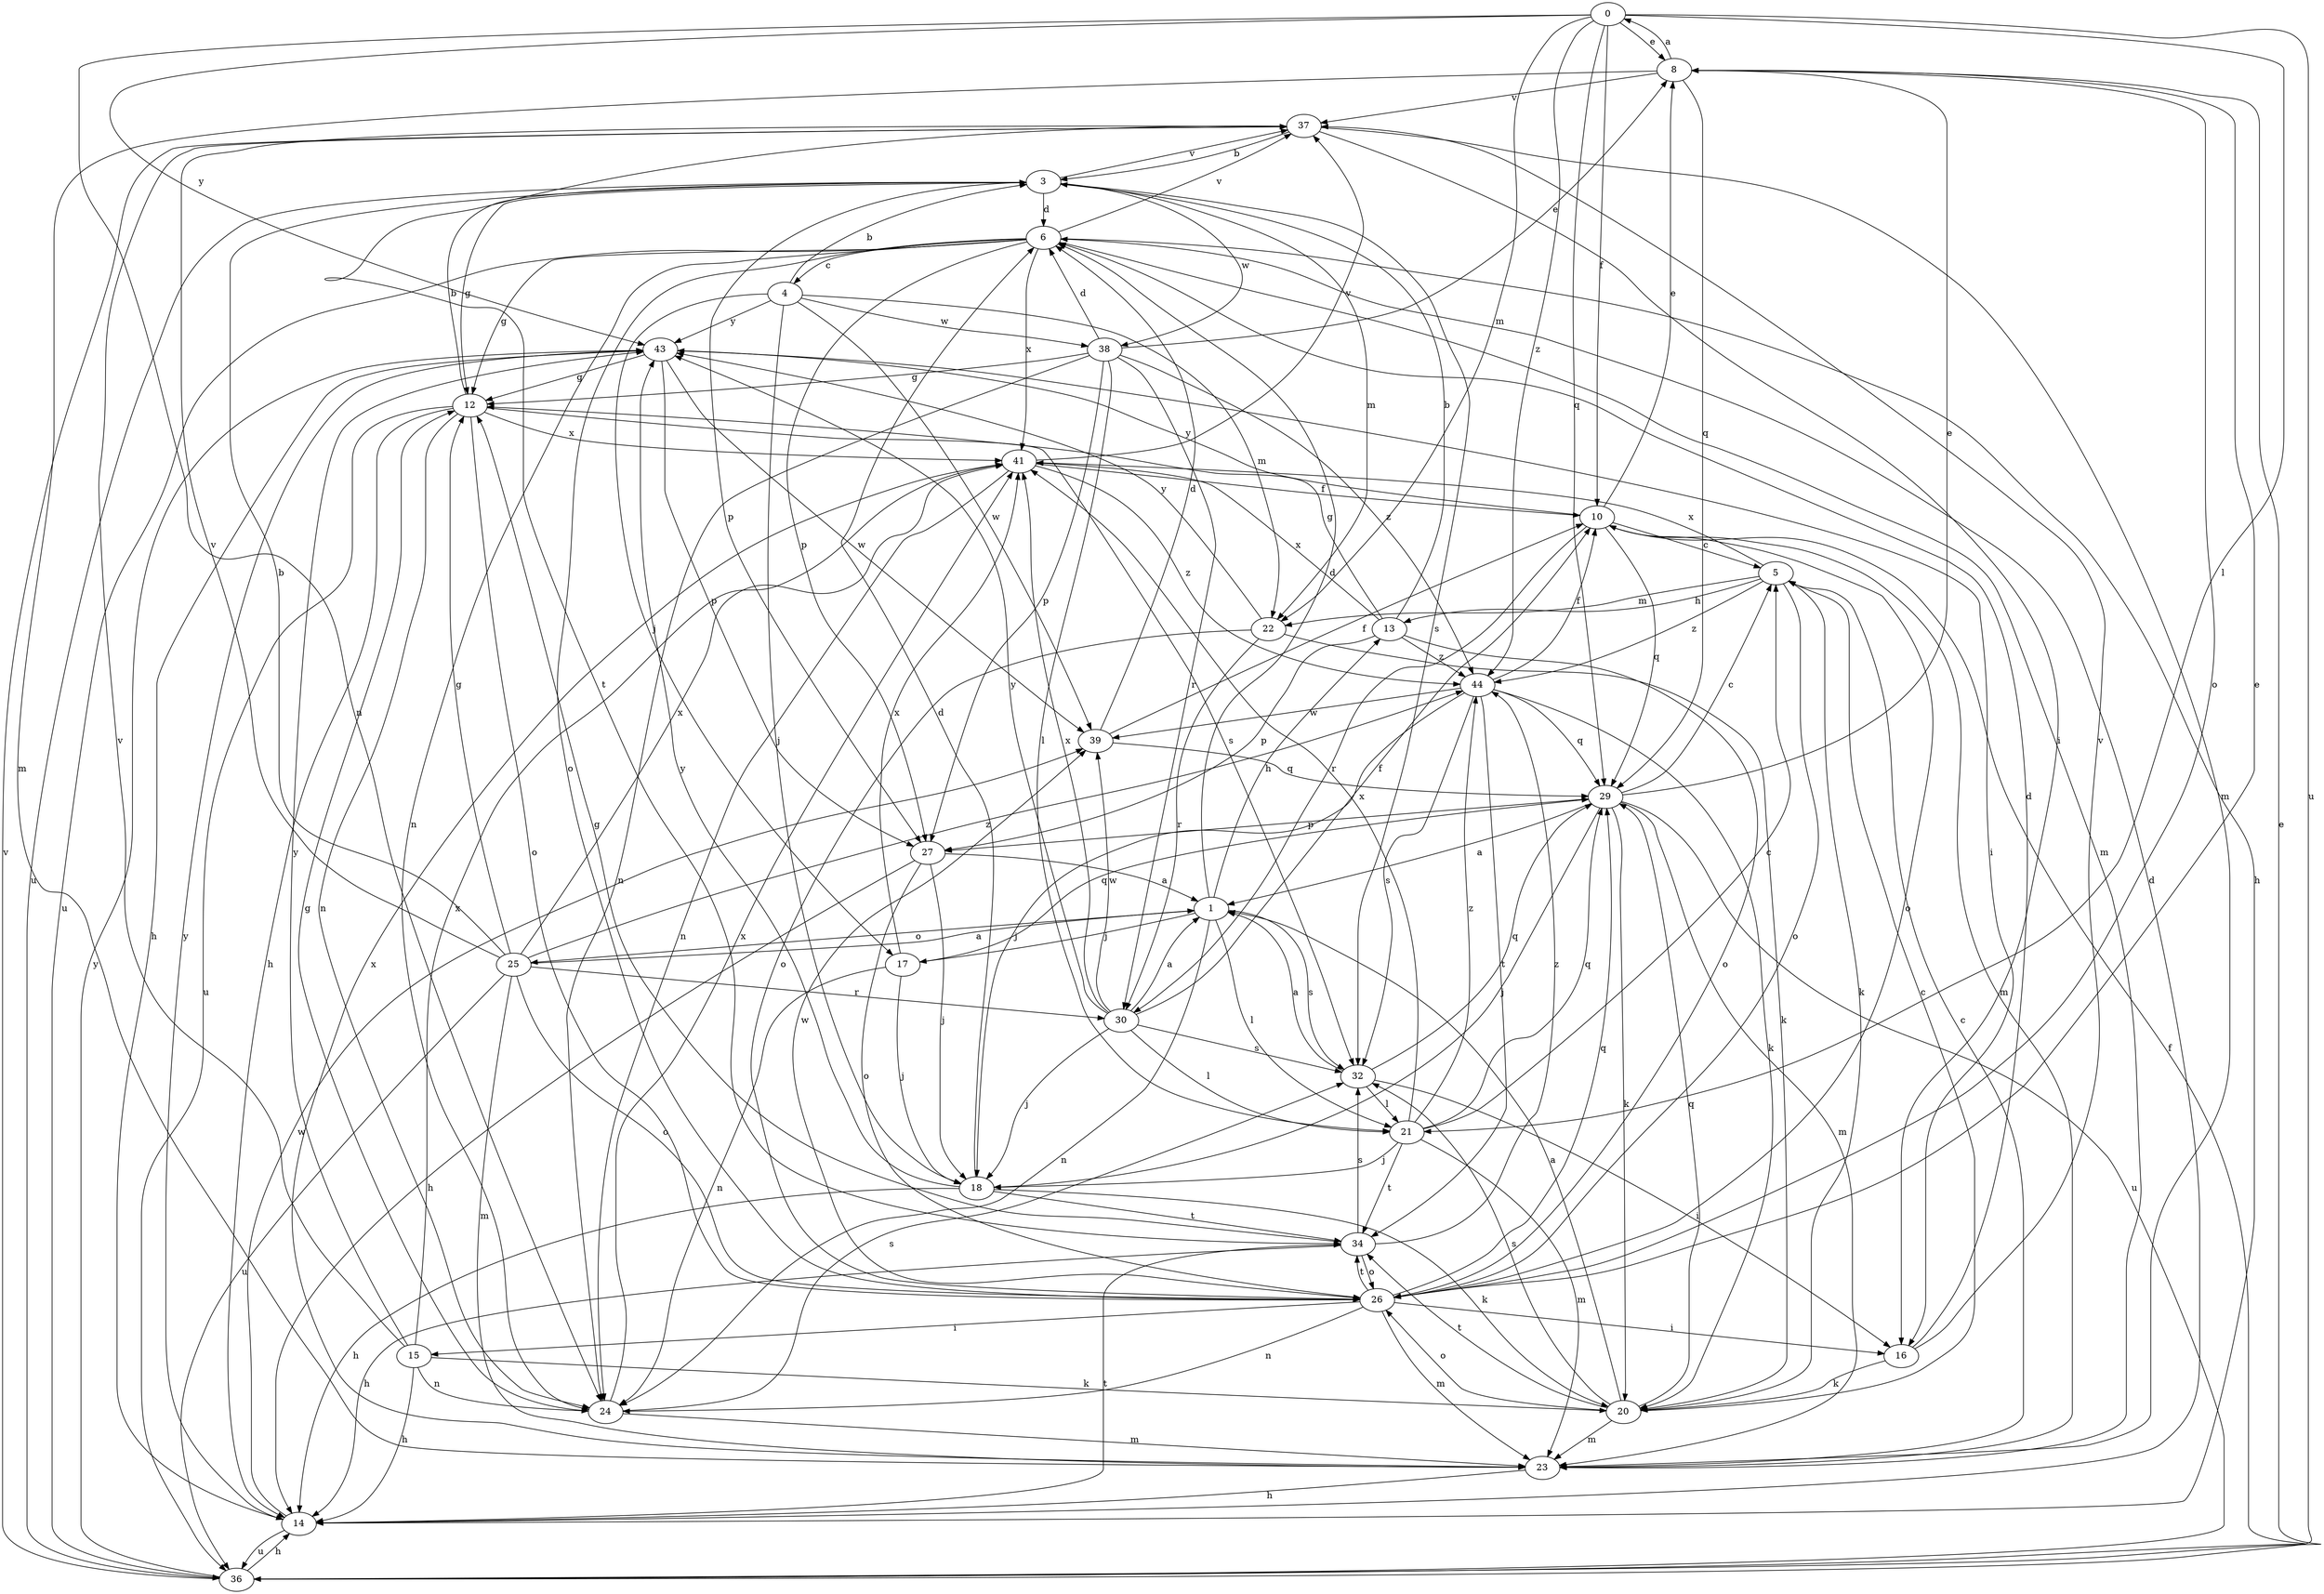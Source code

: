 strict digraph  {
0;
1;
3;
4;
5;
6;
8;
10;
12;
13;
14;
15;
16;
17;
18;
20;
21;
22;
23;
24;
25;
26;
27;
29;
30;
32;
34;
36;
37;
38;
39;
41;
43;
44;
0 -> 8  [label=e];
0 -> 10  [label=f];
0 -> 21  [label=l];
0 -> 22  [label=m];
0 -> 24  [label=n];
0 -> 29  [label=q];
0 -> 36  [label=u];
0 -> 43  [label=y];
0 -> 44  [label=z];
1 -> 6  [label=d];
1 -> 13  [label=h];
1 -> 17  [label=j];
1 -> 21  [label=l];
1 -> 24  [label=n];
1 -> 25  [label=o];
1 -> 32  [label=s];
3 -> 6  [label=d];
3 -> 12  [label=g];
3 -> 22  [label=m];
3 -> 27  [label=p];
3 -> 32  [label=s];
3 -> 36  [label=u];
3 -> 37  [label=v];
3 -> 38  [label=w];
4 -> 3  [label=b];
4 -> 17  [label=j];
4 -> 18  [label=j];
4 -> 22  [label=m];
4 -> 38  [label=w];
4 -> 39  [label=w];
4 -> 43  [label=y];
5 -> 13  [label=h];
5 -> 20  [label=k];
5 -> 22  [label=m];
5 -> 26  [label=o];
5 -> 41  [label=x];
5 -> 44  [label=z];
6 -> 4  [label=c];
6 -> 12  [label=g];
6 -> 14  [label=h];
6 -> 23  [label=m];
6 -> 24  [label=n];
6 -> 26  [label=o];
6 -> 27  [label=p];
6 -> 36  [label=u];
6 -> 37  [label=v];
6 -> 41  [label=x];
8 -> 0  [label=a];
8 -> 23  [label=m];
8 -> 26  [label=o];
8 -> 29  [label=q];
8 -> 37  [label=v];
10 -> 5  [label=c];
10 -> 8  [label=e];
10 -> 23  [label=m];
10 -> 26  [label=o];
10 -> 29  [label=q];
10 -> 30  [label=r];
10 -> 43  [label=y];
12 -> 3  [label=b];
12 -> 14  [label=h];
12 -> 24  [label=n];
12 -> 26  [label=o];
12 -> 32  [label=s];
12 -> 36  [label=u];
12 -> 41  [label=x];
13 -> 3  [label=b];
13 -> 12  [label=g];
13 -> 26  [label=o];
13 -> 27  [label=p];
13 -> 41  [label=x];
13 -> 44  [label=z];
14 -> 6  [label=d];
14 -> 34  [label=t];
14 -> 36  [label=u];
14 -> 39  [label=w];
14 -> 43  [label=y];
15 -> 14  [label=h];
15 -> 20  [label=k];
15 -> 24  [label=n];
15 -> 37  [label=v];
15 -> 41  [label=x];
15 -> 43  [label=y];
16 -> 6  [label=d];
16 -> 20  [label=k];
16 -> 37  [label=v];
17 -> 18  [label=j];
17 -> 24  [label=n];
17 -> 29  [label=q];
17 -> 41  [label=x];
18 -> 6  [label=d];
18 -> 14  [label=h];
18 -> 20  [label=k];
18 -> 34  [label=t];
18 -> 43  [label=y];
20 -> 1  [label=a];
20 -> 5  [label=c];
20 -> 23  [label=m];
20 -> 26  [label=o];
20 -> 29  [label=q];
20 -> 32  [label=s];
20 -> 34  [label=t];
21 -> 5  [label=c];
21 -> 18  [label=j];
21 -> 23  [label=m];
21 -> 29  [label=q];
21 -> 34  [label=t];
21 -> 41  [label=x];
21 -> 44  [label=z];
22 -> 20  [label=k];
22 -> 26  [label=o];
22 -> 30  [label=r];
22 -> 43  [label=y];
23 -> 5  [label=c];
23 -> 14  [label=h];
23 -> 41  [label=x];
24 -> 12  [label=g];
24 -> 23  [label=m];
24 -> 32  [label=s];
24 -> 41  [label=x];
25 -> 1  [label=a];
25 -> 3  [label=b];
25 -> 12  [label=g];
25 -> 23  [label=m];
25 -> 26  [label=o];
25 -> 30  [label=r];
25 -> 36  [label=u];
25 -> 37  [label=v];
25 -> 41  [label=x];
25 -> 44  [label=z];
26 -> 8  [label=e];
26 -> 15  [label=i];
26 -> 16  [label=i];
26 -> 23  [label=m];
26 -> 24  [label=n];
26 -> 29  [label=q];
26 -> 34  [label=t];
26 -> 39  [label=w];
27 -> 1  [label=a];
27 -> 14  [label=h];
27 -> 18  [label=j];
27 -> 26  [label=o];
29 -> 1  [label=a];
29 -> 5  [label=c];
29 -> 8  [label=e];
29 -> 18  [label=j];
29 -> 20  [label=k];
29 -> 23  [label=m];
29 -> 27  [label=p];
29 -> 36  [label=u];
30 -> 1  [label=a];
30 -> 10  [label=f];
30 -> 18  [label=j];
30 -> 21  [label=l];
30 -> 32  [label=s];
30 -> 39  [label=w];
30 -> 41  [label=x];
30 -> 43  [label=y];
32 -> 1  [label=a];
32 -> 16  [label=i];
32 -> 21  [label=l];
32 -> 29  [label=q];
34 -> 12  [label=g];
34 -> 14  [label=h];
34 -> 26  [label=o];
34 -> 32  [label=s];
34 -> 44  [label=z];
36 -> 8  [label=e];
36 -> 10  [label=f];
36 -> 14  [label=h];
36 -> 37  [label=v];
36 -> 43  [label=y];
37 -> 3  [label=b];
37 -> 16  [label=i];
37 -> 23  [label=m];
37 -> 34  [label=t];
38 -> 6  [label=d];
38 -> 8  [label=e];
38 -> 12  [label=g];
38 -> 21  [label=l];
38 -> 24  [label=n];
38 -> 27  [label=p];
38 -> 30  [label=r];
38 -> 44  [label=z];
39 -> 6  [label=d];
39 -> 10  [label=f];
39 -> 29  [label=q];
41 -> 10  [label=f];
41 -> 24  [label=n];
41 -> 37  [label=v];
41 -> 44  [label=z];
43 -> 12  [label=g];
43 -> 14  [label=h];
43 -> 16  [label=i];
43 -> 27  [label=p];
43 -> 39  [label=w];
44 -> 10  [label=f];
44 -> 18  [label=j];
44 -> 20  [label=k];
44 -> 29  [label=q];
44 -> 32  [label=s];
44 -> 34  [label=t];
44 -> 39  [label=w];
}
